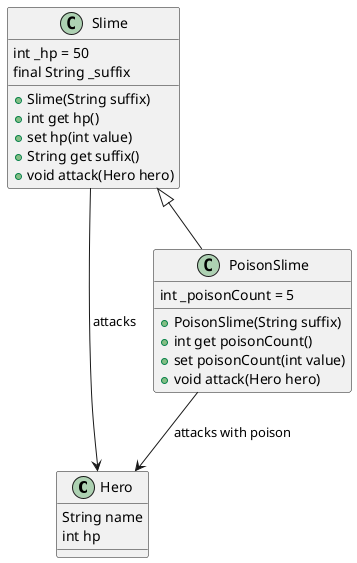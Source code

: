 @startuml

class Hero {
  String name
  int hp
}

class Slime {
  int _hp = 50
  final String _suffix
  +Slime(String suffix)
  +int get hp()
  +set hp(int value)
  +String get suffix()
  +void attack(Hero hero)
}

class PoisonSlime {
  int _poisonCount = 5
  +PoisonSlime(String suffix)
  +int get poisonCount()
  +set poisonCount(int value)
  +void attack(Hero hero)
}

Slime <|-- PoisonSlime
Slime --> Hero : attacks
PoisonSlime --> Hero : attacks with poison

@enduml